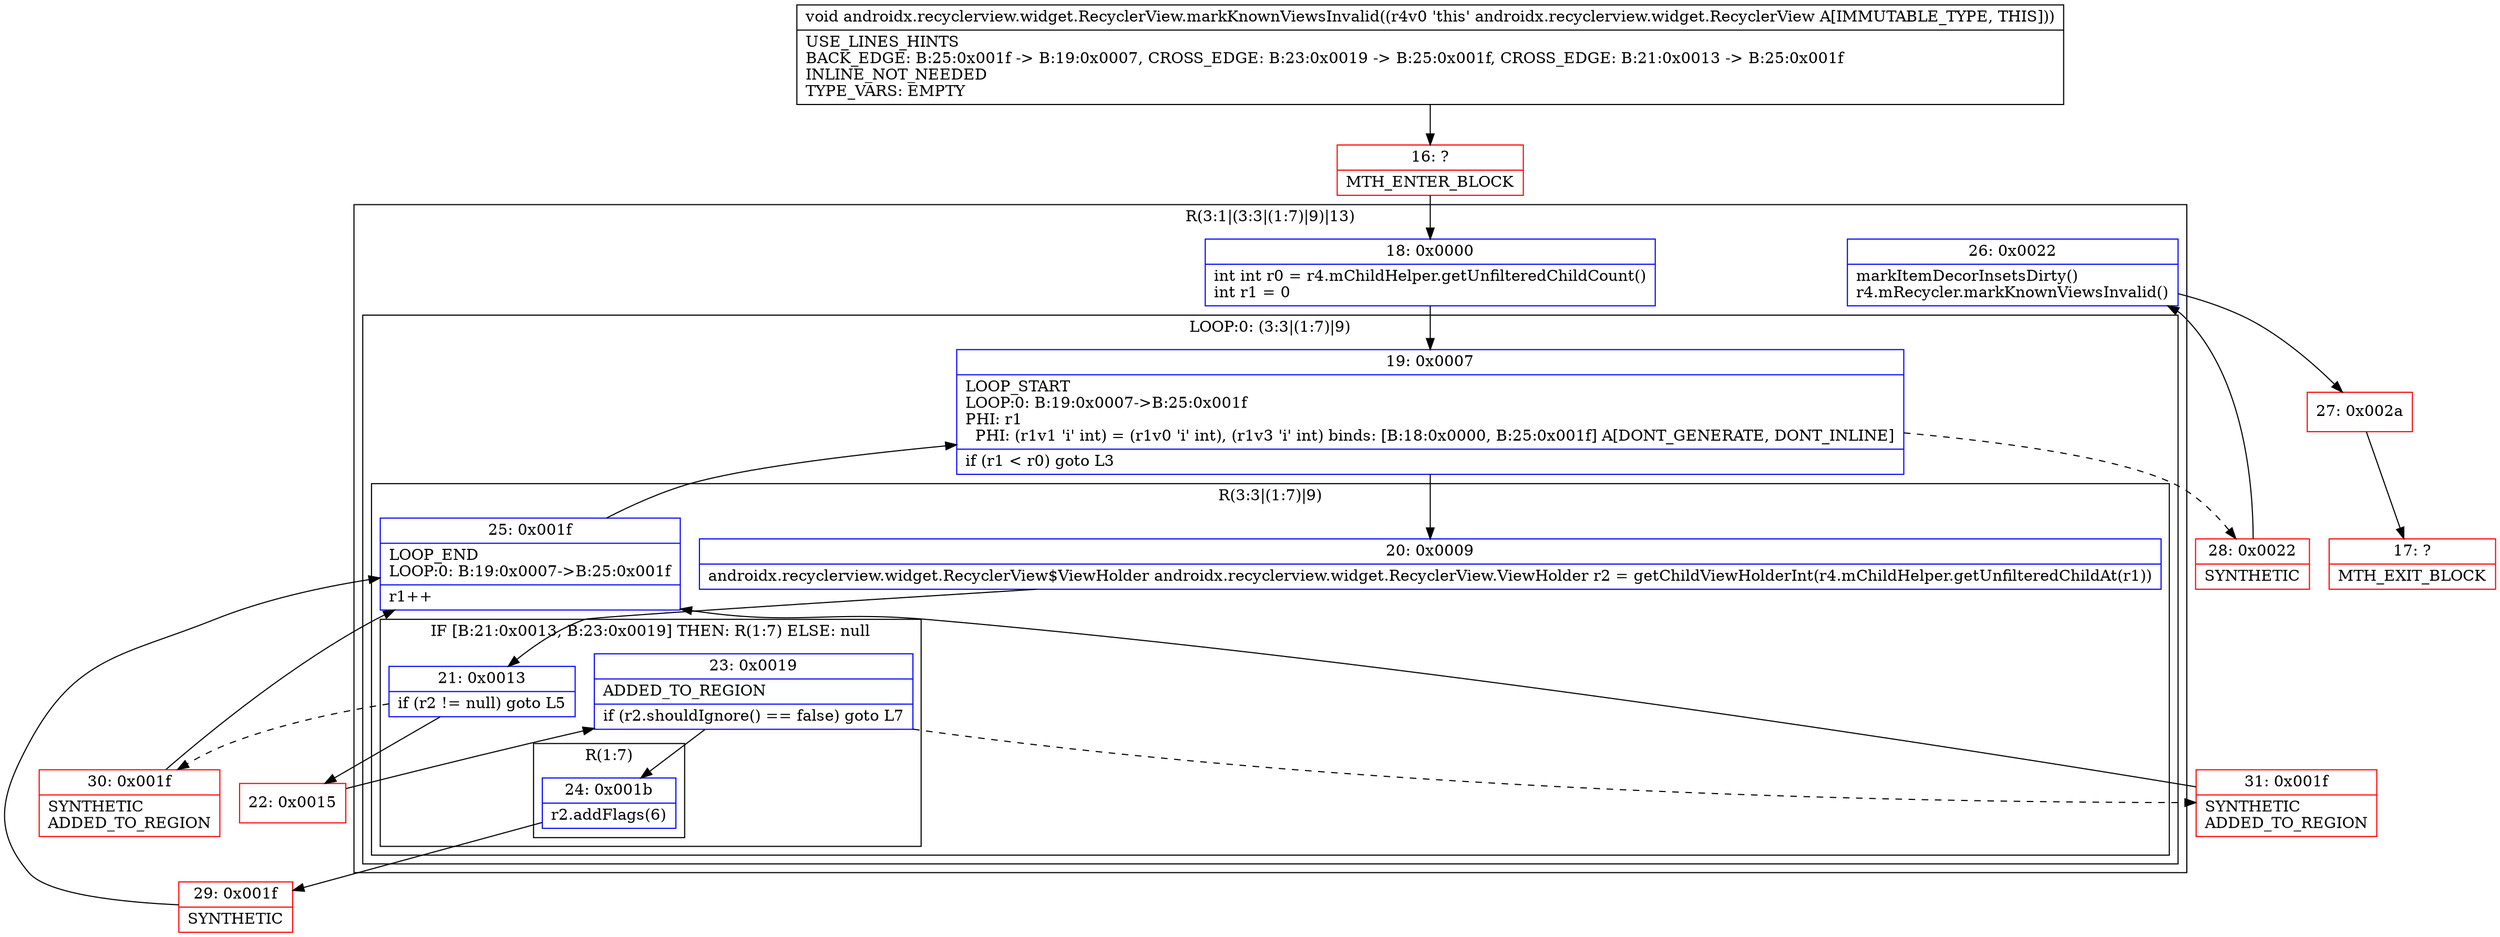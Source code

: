 digraph "CFG forandroidx.recyclerview.widget.RecyclerView.markKnownViewsInvalid()V" {
subgraph cluster_Region_2052383910 {
label = "R(3:1|(3:3|(1:7)|9)|13)";
node [shape=record,color=blue];
Node_18 [shape=record,label="{18\:\ 0x0000|int int r0 = r4.mChildHelper.getUnfilteredChildCount()\lint r1 = 0\l}"];
subgraph cluster_LoopRegion_378324503 {
label = "LOOP:0: (3:3|(1:7)|9)";
node [shape=record,color=blue];
Node_19 [shape=record,label="{19\:\ 0x0007|LOOP_START\lLOOP:0: B:19:0x0007\-\>B:25:0x001f\lPHI: r1 \l  PHI: (r1v1 'i' int) = (r1v0 'i' int), (r1v3 'i' int) binds: [B:18:0x0000, B:25:0x001f] A[DONT_GENERATE, DONT_INLINE]\l|if (r1 \< r0) goto L3\l}"];
subgraph cluster_Region_940536579 {
label = "R(3:3|(1:7)|9)";
node [shape=record,color=blue];
Node_20 [shape=record,label="{20\:\ 0x0009|androidx.recyclerview.widget.RecyclerView$ViewHolder androidx.recyclerview.widget.RecyclerView.ViewHolder r2 = getChildViewHolderInt(r4.mChildHelper.getUnfilteredChildAt(r1))\l}"];
subgraph cluster_IfRegion_241305101 {
label = "IF [B:21:0x0013, B:23:0x0019] THEN: R(1:7) ELSE: null";
node [shape=record,color=blue];
Node_21 [shape=record,label="{21\:\ 0x0013|if (r2 != null) goto L5\l}"];
Node_23 [shape=record,label="{23\:\ 0x0019|ADDED_TO_REGION\l|if (r2.shouldIgnore() == false) goto L7\l}"];
subgraph cluster_Region_1397662387 {
label = "R(1:7)";
node [shape=record,color=blue];
Node_24 [shape=record,label="{24\:\ 0x001b|r2.addFlags(6)\l}"];
}
}
Node_25 [shape=record,label="{25\:\ 0x001f|LOOP_END\lLOOP:0: B:19:0x0007\-\>B:25:0x001f\l|r1++\l}"];
}
}
Node_26 [shape=record,label="{26\:\ 0x0022|markItemDecorInsetsDirty()\lr4.mRecycler.markKnownViewsInvalid()\l}"];
}
Node_16 [shape=record,color=red,label="{16\:\ ?|MTH_ENTER_BLOCK\l}"];
Node_22 [shape=record,color=red,label="{22\:\ 0x0015}"];
Node_29 [shape=record,color=red,label="{29\:\ 0x001f|SYNTHETIC\l}"];
Node_31 [shape=record,color=red,label="{31\:\ 0x001f|SYNTHETIC\lADDED_TO_REGION\l}"];
Node_30 [shape=record,color=red,label="{30\:\ 0x001f|SYNTHETIC\lADDED_TO_REGION\l}"];
Node_28 [shape=record,color=red,label="{28\:\ 0x0022|SYNTHETIC\l}"];
Node_27 [shape=record,color=red,label="{27\:\ 0x002a}"];
Node_17 [shape=record,color=red,label="{17\:\ ?|MTH_EXIT_BLOCK\l}"];
MethodNode[shape=record,label="{void androidx.recyclerview.widget.RecyclerView.markKnownViewsInvalid((r4v0 'this' androidx.recyclerview.widget.RecyclerView A[IMMUTABLE_TYPE, THIS]))  | USE_LINES_HINTS\lBACK_EDGE: B:25:0x001f \-\> B:19:0x0007, CROSS_EDGE: B:23:0x0019 \-\> B:25:0x001f, CROSS_EDGE: B:21:0x0013 \-\> B:25:0x001f\lINLINE_NOT_NEEDED\lTYPE_VARS: EMPTY\l}"];
MethodNode -> Node_16;Node_18 -> Node_19;
Node_19 -> Node_20;
Node_19 -> Node_28[style=dashed];
Node_20 -> Node_21;
Node_21 -> Node_22;
Node_21 -> Node_30[style=dashed];
Node_23 -> Node_24;
Node_23 -> Node_31[style=dashed];
Node_24 -> Node_29;
Node_25 -> Node_19;
Node_26 -> Node_27;
Node_16 -> Node_18;
Node_22 -> Node_23;
Node_29 -> Node_25;
Node_31 -> Node_25;
Node_30 -> Node_25;
Node_28 -> Node_26;
Node_27 -> Node_17;
}

